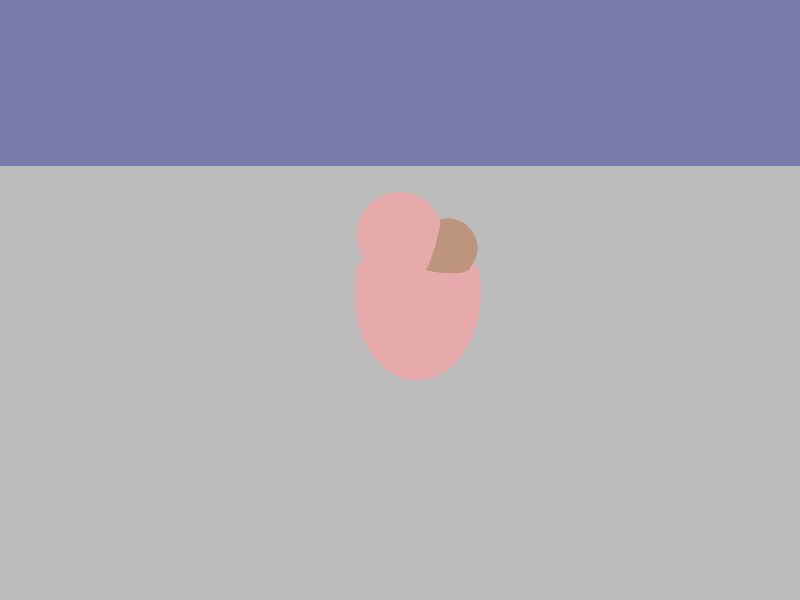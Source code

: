 #include "colors.inc"

camera {
  angle 80
  location <5, 2, -5>
  look_at <0, 0, 0>
}

background {
  rgb <0.2, 0.2, 0.4>
}

light_source {
  <10, 30, -10>
  color rgb <1, 1, 1>
}

// Функция для тела рыбы
#declare FishBody = function {
  // Основная форма тела
  (x*x + 0.5*(y*y) + (z - 0.4)*(z - 0.4) - 1) * (y < 0.5) + // Основная часть
  (x*x + (y - 1)*(y - 1) + (z*z) - 0.4) * (y >= 0.5) // Хвост
};

// Исоповерхность для тела рыбы
isosurface {
  function { FishBody(x, y, z) }
  contained_by { box {-2, 2} }
  max_gradient 5
  accuracy 0.001
  pigment { color rgb <0.8, 0.4, 0.4> }
}

// Исоповерхность для плавников
isosurface {
  function { (x - 0.5)*(x - 0.5) + (y - 0.3)*(y - 0.3) + z*z - 0.2 }
  contained_by { box {-2, 2} }
  max_gradient 5
  accuracy 0.001
  pigment { color rgb <0.5, 0.3, 0.2> }
  translate <0, 0.5, 0.5>
}

// Пол
plane {
  y, -2
  texture {
    pigment { color rgb <0.5, 0.5, 0.5> }
    finish { ambient 0.2 diffuse 0.8 }
  }
}
